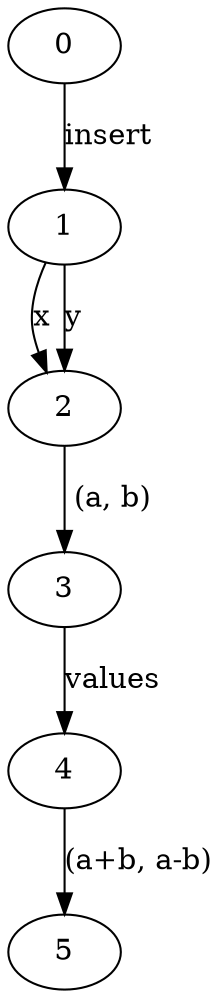 digraph g
{
0;1;2;3;4;5;
0 -> 1 [label="insert "];
1 -> 2 [label="x"];
1 -> 2 [label="y"];
2 -> 3 [label=" (a, b) "];
3 -> 4 [label="values "];
4 -> 5 [label="(a+b, a-b)"]
}         